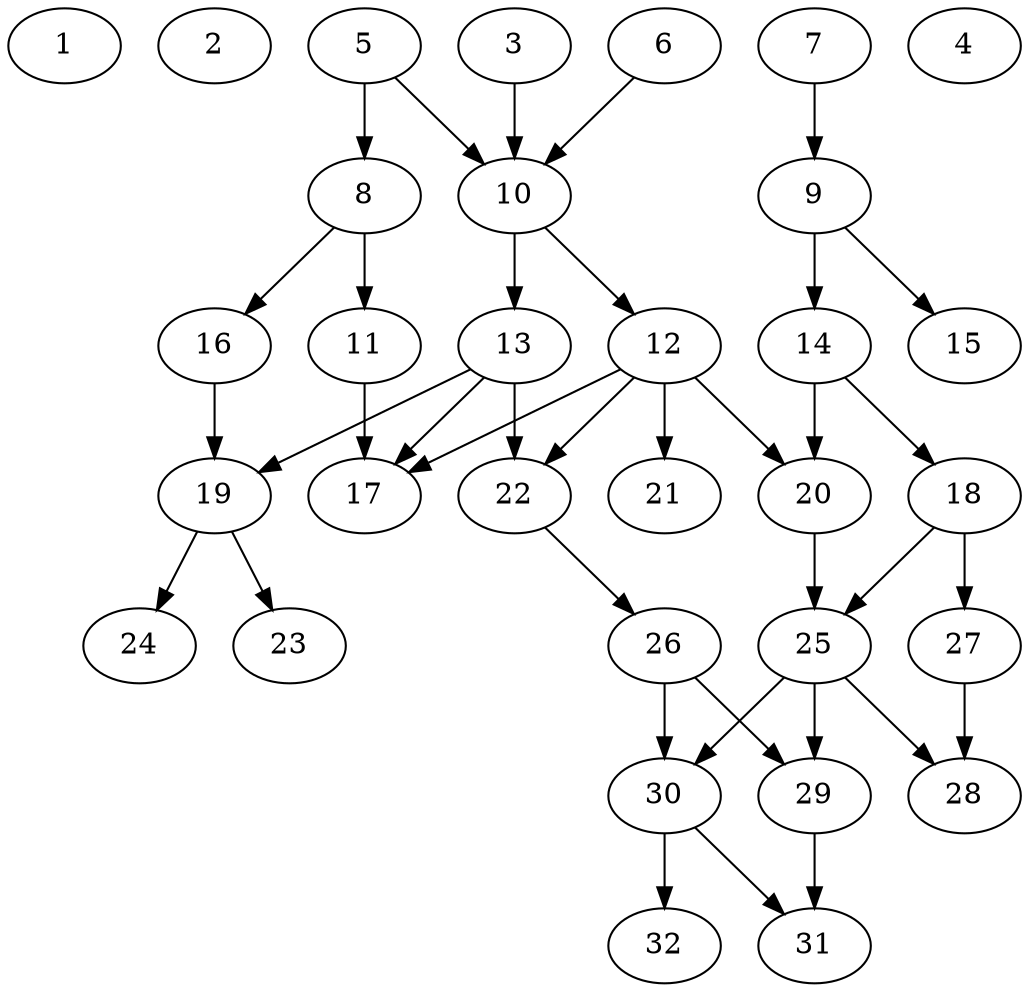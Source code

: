 // DAG (tier=2-normal, mode=compute, n=32, ccr=0.389, fat=0.511, density=0.440, regular=0.562, jump=0.152, mindata=524288, maxdata=8388608)
// DAG automatically generated by daggen at Sun Aug 24 16:33:33 2025
// /home/ermia/Project/Environments/daggen/bin/daggen --dot --ccr 0.389 --fat 0.511 --regular 0.562 --density 0.440 --jump 0.152 --mindata 524288 --maxdata 8388608 -n 32 
digraph G {
  1 [size="19599836441779109888", alpha="0.18", expect_size="9799918220889554944"]
  2 [size="1669514652330729", alpha="0.01", expect_size="834757326165364"]
  3 [size="715686252033968512", alpha="0.17", expect_size="357843126016984256"]
  3 -> 10 [size ="259695331770368"]
  4 [size="40331587113636069376", alpha="0.11", expect_size="20165793556818034688"]
  5 [size="368912645716737152", alpha="0.10", expect_size="184456322858368576"]
  5 -> 8 [size ="421322609917952"]
  5 -> 10 [size ="421322609917952"]
  6 [size="49067330520474208", alpha="0.16", expect_size="24533665260237104"]
  6 -> 10 [size ="30730792992768"]
  7 [size="90038760917635694592", alpha="0.07", expect_size="45019380458817847296"]
  7 -> 9 [size ="160710034194432"]
  8 [size="62930234784596032", alpha="0.09", expect_size="31465117392298016"]
  8 -> 11 [size ="25106264883200"]
  8 -> 16 [size ="25106264883200"]
  9 [size="16576693640626176000", alpha="0.10", expect_size="8288346820313088000"]
  9 -> 14 [size ="52010208460800"]
  9 -> 15 [size ="52010208460800"]
  10 [size="135962121365322064", alpha="0.01", expect_size="67981060682661032"]
  10 -> 12 [size ="102760448000000"]
  10 -> 13 [size ="102760448000000"]
  11 [size="4476215562924024", alpha="0.14", expect_size="2238107781462012"]
  11 -> 17 [size ="87246766080000"]
  12 [size="53429218808622328", alpha="0.06", expect_size="26714609404311164"]
  12 -> 17 [size ="130750749868032"]
  12 -> 20 [size ="130750749868032"]
  12 -> 21 [size ="130750749868032"]
  12 -> 22 [size ="130750749868032"]
  13 [size="101877358470442176", alpha="0.08", expect_size="50938679235221088"]
  13 -> 17 [size ="41640915894272"]
  13 -> 19 [size ="41640915894272"]
  13 -> 22 [size ="41640915894272"]
  14 [size="59759594526073683968", alpha="0.19", expect_size="29879797263036841984"]
  14 -> 18 [size ="122281779003392"]
  14 -> 20 [size ="122281779003392"]
  15 [size="1100609670448609664", alpha="0.19", expect_size="550304835224304832"]
  16 [size="30256548758368352", alpha="0.03", expect_size="15128274379184176"]
  16 -> 19 [size ="475515299299328"]
  17 [size="900365234681186560", alpha="0.04", expect_size="450182617340593280"]
  18 [size="455657048685830", alpha="0.10", expect_size="227828524342915"]
  18 -> 25 [size ="24932419371008"]
  18 -> 27 [size ="24932419371008"]
  19 [size="388067372151833152", alpha="0.08", expect_size="194033686075916576"]
  19 -> 23 [size ="518244846796800"]
  19 -> 24 [size ="518244846796800"]
  20 [size="6602011521667039232", alpha="0.08", expect_size="3301005760833519616"]
  20 -> 25 [size ="28154047496192"]
  21 [size="166912818553845664", alpha="0.17", expect_size="83456409276922832"]
  22 [size="138311017316665616", alpha="0.11", expect_size="69155508658332808"]
  22 -> 26 [size ="311424127598592"]
  23 [size="229616673995358208", alpha="0.19", expect_size="114808336997679104"]
  24 [size="11303191352270484", alpha="0.17", expect_size="5651595676135242"]
  25 [size="206909972793863962624", alpha="0.17", expect_size="103454986396931981312"]
  25 -> 28 [size ="279862216491008"]
  25 -> 29 [size ="279862216491008"]
  25 -> 30 [size ="279862216491008"]
  26 [size="601534368521877376", alpha="0.18", expect_size="300767184260938688"]
  26 -> 29 [size ="496714855219200"]
  26 -> 30 [size ="496714855219200"]
  27 [size="6002910254897875", alpha="0.13", expect_size="3001455127448937"]
  27 -> 28 [size ="146569114419200"]
  28 [size="4489403858688182", alpha="0.10", expect_size="2244701929344091"]
  29 [size="85548797268116635648", alpha="0.04", expect_size="42774398634058317824"]
  29 -> 31 [size ="155321863503872"]
  30 [size="412234775894392045568", alpha="0.18", expect_size="206117387947196022784"]
  30 -> 31 [size ="443118352596992"]
  30 -> 32 [size ="443118352596992"]
  31 [size="3936887377087168512", alpha="0.03", expect_size="1968443688543584256"]
  32 [size="93072836005771888", alpha="0.18", expect_size="46536418002885944"]
}